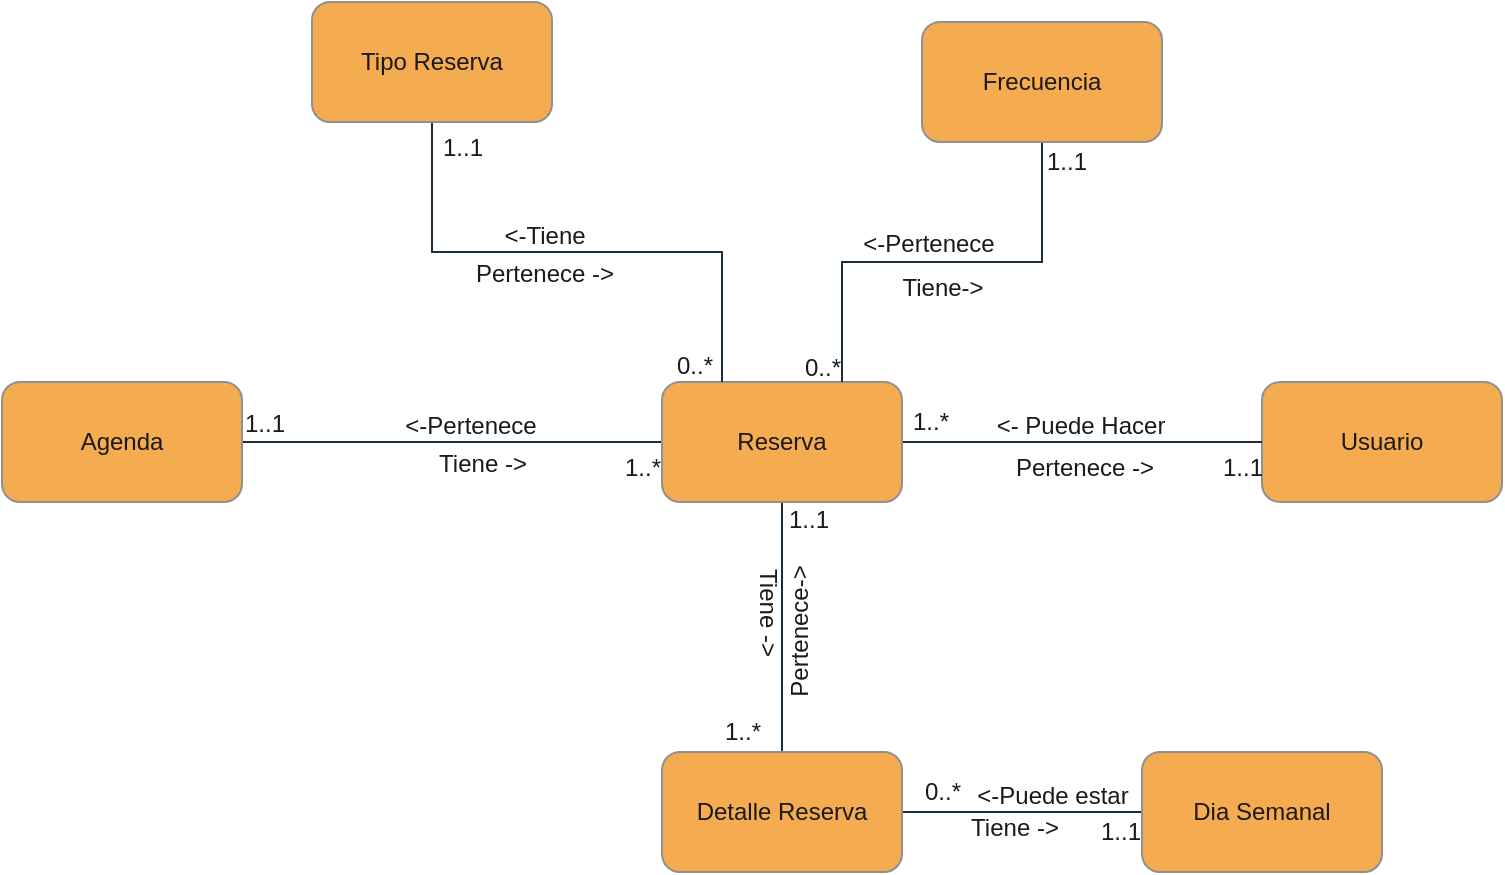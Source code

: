 <mxfile version="22.0.8" type="device">
  <diagram name="Página-1" id="t7sJVasM6qwcxVqe-jv-">
    <mxGraphModel dx="1009" dy="591" grid="1" gridSize="10" guides="1" tooltips="1" connect="1" arrows="1" fold="1" page="1" pageScale="1" pageWidth="827" pageHeight="1169" math="0" shadow="0">
      <root>
        <mxCell id="0" />
        <mxCell id="1" parent="0" />
        <mxCell id="5NeaIleaxzx8-F8boX7z-13" style="edgeStyle=orthogonalEdgeStyle;rounded=0;orthogonalLoop=1;jettySize=auto;html=1;exitX=1;exitY=0.5;exitDx=0;exitDy=0;entryX=0;entryY=0.5;entryDx=0;entryDy=0;endArrow=none;endFill=0;labelBackgroundColor=none;fontColor=default;strokeColor=#182E3E;" edge="1" parent="1" source="5NeaIleaxzx8-F8boX7z-1" target="5NeaIleaxzx8-F8boX7z-3">
          <mxGeometry relative="1" as="geometry" />
        </mxCell>
        <mxCell id="5NeaIleaxzx8-F8boX7z-1" value="Agenda" style="rounded=1;whiteSpace=wrap;html=1;labelBackgroundColor=none;fillColor=#F5AB50;strokeColor=#909090;fontColor=#1A1A1A;" vertex="1" parent="1">
          <mxGeometry x="170" y="340" width="120" height="60" as="geometry" />
        </mxCell>
        <mxCell id="5NeaIleaxzx8-F8boX7z-2" value="Usuario" style="rounded=1;whiteSpace=wrap;html=1;labelBackgroundColor=none;fillColor=#F5AB50;strokeColor=#909090;fontColor=#1A1A1A;" vertex="1" parent="1">
          <mxGeometry x="800" y="340" width="120" height="60" as="geometry" />
        </mxCell>
        <mxCell id="5NeaIleaxzx8-F8boX7z-8" style="edgeStyle=orthogonalEdgeStyle;rounded=0;orthogonalLoop=1;jettySize=auto;html=1;exitX=1;exitY=0.5;exitDx=0;exitDy=0;endArrow=none;endFill=0;labelBackgroundColor=none;fontColor=default;strokeColor=#182E3E;" edge="1" parent="1" source="5NeaIleaxzx8-F8boX7z-3" target="5NeaIleaxzx8-F8boX7z-2">
          <mxGeometry relative="1" as="geometry" />
        </mxCell>
        <mxCell id="5NeaIleaxzx8-F8boX7z-35" style="edgeStyle=orthogonalEdgeStyle;rounded=0;orthogonalLoop=1;jettySize=auto;html=1;exitX=0.5;exitY=1;exitDx=0;exitDy=0;entryX=0.5;entryY=0;entryDx=0;entryDy=0;endArrow=none;endFill=0;labelBackgroundColor=none;fontColor=default;strokeColor=#182E3E;" edge="1" parent="1" source="5NeaIleaxzx8-F8boX7z-3" target="5NeaIleaxzx8-F8boX7z-6">
          <mxGeometry relative="1" as="geometry" />
        </mxCell>
        <mxCell id="5NeaIleaxzx8-F8boX7z-3" value="Reserva" style="rounded=1;whiteSpace=wrap;html=1;labelBackgroundColor=none;fillColor=#F5AB50;strokeColor=#909090;fontColor=#1A1A1A;" vertex="1" parent="1">
          <mxGeometry x="500" y="340" width="120" height="60" as="geometry" />
        </mxCell>
        <mxCell id="5NeaIleaxzx8-F8boX7z-18" style="edgeStyle=orthogonalEdgeStyle;rounded=0;orthogonalLoop=1;jettySize=auto;html=1;exitX=0.5;exitY=1;exitDx=0;exitDy=0;entryX=0.25;entryY=0;entryDx=0;entryDy=0;endArrow=none;endFill=0;labelBackgroundColor=none;fontColor=default;strokeColor=#182E3E;" edge="1" parent="1" source="5NeaIleaxzx8-F8boX7z-4" target="5NeaIleaxzx8-F8boX7z-3">
          <mxGeometry relative="1" as="geometry" />
        </mxCell>
        <mxCell id="5NeaIleaxzx8-F8boX7z-4" value="Tipo Reserva" style="rounded=1;whiteSpace=wrap;html=1;labelBackgroundColor=none;fillColor=#F5AB50;strokeColor=#909090;fontColor=#1A1A1A;" vertex="1" parent="1">
          <mxGeometry x="325" y="150" width="120" height="60" as="geometry" />
        </mxCell>
        <mxCell id="5NeaIleaxzx8-F8boX7z-23" style="edgeStyle=orthogonalEdgeStyle;rounded=0;orthogonalLoop=1;jettySize=auto;html=1;exitX=0.5;exitY=1;exitDx=0;exitDy=0;entryX=0.75;entryY=0;entryDx=0;entryDy=0;endArrow=none;endFill=0;labelBackgroundColor=none;fontColor=default;strokeColor=#182E3E;" edge="1" parent="1" source="5NeaIleaxzx8-F8boX7z-5" target="5NeaIleaxzx8-F8boX7z-3">
          <mxGeometry relative="1" as="geometry" />
        </mxCell>
        <mxCell id="5NeaIleaxzx8-F8boX7z-5" value="Frecuencia" style="rounded=1;whiteSpace=wrap;html=1;labelBackgroundColor=none;fillColor=#F5AB50;strokeColor=#909090;fontColor=#1A1A1A;" vertex="1" parent="1">
          <mxGeometry x="630" y="160" width="120" height="60" as="geometry" />
        </mxCell>
        <mxCell id="5NeaIleaxzx8-F8boX7z-30" style="edgeStyle=orthogonalEdgeStyle;rounded=0;orthogonalLoop=1;jettySize=auto;html=1;exitX=1;exitY=0.5;exitDx=0;exitDy=0;endArrow=none;endFill=0;labelBackgroundColor=none;fontColor=default;strokeColor=#182E3E;" edge="1" parent="1" source="5NeaIleaxzx8-F8boX7z-6" target="5NeaIleaxzx8-F8boX7z-7">
          <mxGeometry relative="1" as="geometry" />
        </mxCell>
        <mxCell id="5NeaIleaxzx8-F8boX7z-6" value="Detalle Reserva" style="rounded=1;whiteSpace=wrap;html=1;labelBackgroundColor=none;fillColor=#F5AB50;strokeColor=#909090;fontColor=#1A1A1A;" vertex="1" parent="1">
          <mxGeometry x="500" y="525" width="120" height="60" as="geometry" />
        </mxCell>
        <mxCell id="5NeaIleaxzx8-F8boX7z-7" value="Dia Semanal" style="rounded=1;whiteSpace=wrap;html=1;labelBackgroundColor=none;fillColor=#F5AB50;strokeColor=#909090;fontColor=#1A1A1A;" vertex="1" parent="1">
          <mxGeometry x="740" y="525" width="120" height="60" as="geometry" />
        </mxCell>
        <mxCell id="5NeaIleaxzx8-F8boX7z-9" value="&lt;span style=&quot;text-wrap: nowrap;&quot;&gt;Pertenece -&amp;gt;&lt;br&gt;&lt;/span&gt;" style="text;html=1;align=center;verticalAlign=middle;resizable=0;points=[];autosize=1;strokeColor=none;fillColor=none;labelBackgroundColor=none;fontColor=#1A1A1A;" vertex="1" parent="1">
          <mxGeometry x="666" y="368" width="90" height="30" as="geometry" />
        </mxCell>
        <mxCell id="5NeaIleaxzx8-F8boX7z-10" value="1..1" style="text;html=1;align=center;verticalAlign=middle;resizable=0;points=[];autosize=1;strokeColor=none;fillColor=none;labelBackgroundColor=none;fontColor=#1A1A1A;" vertex="1" parent="1">
          <mxGeometry x="770" y="368" width="40" height="30" as="geometry" />
        </mxCell>
        <mxCell id="5NeaIleaxzx8-F8boX7z-11" value="&amp;lt;- Puede Hacer" style="text;html=1;align=center;verticalAlign=middle;resizable=0;points=[];autosize=1;strokeColor=none;fillColor=none;labelBackgroundColor=none;fontColor=#1A1A1A;" vertex="1" parent="1">
          <mxGeometry x="654" y="347" width="110" height="30" as="geometry" />
        </mxCell>
        <mxCell id="5NeaIleaxzx8-F8boX7z-12" value="1..*" style="text;html=1;align=center;verticalAlign=middle;resizable=0;points=[];autosize=1;strokeColor=none;fillColor=none;labelBackgroundColor=none;fontColor=#1A1A1A;" vertex="1" parent="1">
          <mxGeometry x="614" y="345" width="40" height="30" as="geometry" />
        </mxCell>
        <mxCell id="5NeaIleaxzx8-F8boX7z-14" value="Tiene -&amp;gt;" style="text;html=1;align=center;verticalAlign=middle;resizable=0;points=[];autosize=1;strokeColor=none;fillColor=none;labelBackgroundColor=none;fontColor=#1A1A1A;" vertex="1" parent="1">
          <mxGeometry x="375" y="366" width="70" height="30" as="geometry" />
        </mxCell>
        <mxCell id="5NeaIleaxzx8-F8boX7z-15" value="1..*" style="text;html=1;align=center;verticalAlign=middle;resizable=0;points=[];autosize=1;strokeColor=none;fillColor=none;labelBackgroundColor=none;fontColor=#1A1A1A;" vertex="1" parent="1">
          <mxGeometry x="470" y="368" width="40" height="30" as="geometry" />
        </mxCell>
        <mxCell id="5NeaIleaxzx8-F8boX7z-16" value="&amp;lt;-Pertenece" style="text;html=1;align=center;verticalAlign=middle;resizable=0;points=[];autosize=1;strokeColor=none;fillColor=none;labelBackgroundColor=none;fontColor=#1A1A1A;" vertex="1" parent="1">
          <mxGeometry x="359" y="347" width="90" height="30" as="geometry" />
        </mxCell>
        <mxCell id="5NeaIleaxzx8-F8boX7z-17" value="1..1" style="text;html=1;align=center;verticalAlign=middle;resizable=0;points=[];autosize=1;strokeColor=none;fillColor=none;labelBackgroundColor=none;fontColor=#1A1A1A;" vertex="1" parent="1">
          <mxGeometry x="281" y="346" width="40" height="30" as="geometry" />
        </mxCell>
        <mxCell id="5NeaIleaxzx8-F8boX7z-19" value="Pertenece -&amp;gt;" style="text;html=1;align=center;verticalAlign=middle;resizable=0;points=[];autosize=1;strokeColor=none;fillColor=none;labelBackgroundColor=none;fontColor=#1A1A1A;" vertex="1" parent="1">
          <mxGeometry x="396" y="271" width="90" height="30" as="geometry" />
        </mxCell>
        <mxCell id="5NeaIleaxzx8-F8boX7z-20" value="0..*" style="text;html=1;align=center;verticalAlign=middle;resizable=0;points=[];autosize=1;strokeColor=none;fillColor=none;labelBackgroundColor=none;fontColor=#1A1A1A;" vertex="1" parent="1">
          <mxGeometry x="496" y="317" width="40" height="30" as="geometry" />
        </mxCell>
        <mxCell id="5NeaIleaxzx8-F8boX7z-21" value="&amp;lt;-Tiene" style="text;html=1;align=center;verticalAlign=middle;resizable=0;points=[];autosize=1;strokeColor=none;fillColor=none;labelBackgroundColor=none;fontColor=#1A1A1A;" vertex="1" parent="1">
          <mxGeometry x="411" y="252" width="60" height="30" as="geometry" />
        </mxCell>
        <mxCell id="5NeaIleaxzx8-F8boX7z-22" value="1..1" style="text;html=1;align=center;verticalAlign=middle;resizable=0;points=[];autosize=1;strokeColor=none;fillColor=none;labelBackgroundColor=none;fontColor=#1A1A1A;" vertex="1" parent="1">
          <mxGeometry x="380" y="208" width="40" height="30" as="geometry" />
        </mxCell>
        <mxCell id="5NeaIleaxzx8-F8boX7z-24" value="Tiene-&amp;gt;" style="text;html=1;align=center;verticalAlign=middle;resizable=0;points=[];autosize=1;strokeColor=none;fillColor=none;labelBackgroundColor=none;fontColor=#1A1A1A;" vertex="1" parent="1">
          <mxGeometry x="610" y="278" width="60" height="30" as="geometry" />
        </mxCell>
        <mxCell id="5NeaIleaxzx8-F8boX7z-26" value="1..1" style="text;html=1;align=center;verticalAlign=middle;resizable=0;points=[];autosize=1;strokeColor=none;fillColor=none;labelBackgroundColor=none;fontColor=#1A1A1A;" vertex="1" parent="1">
          <mxGeometry x="682" y="215" width="40" height="30" as="geometry" />
        </mxCell>
        <mxCell id="5NeaIleaxzx8-F8boX7z-27" value="&amp;lt;-Pertenece" style="text;html=1;align=center;verticalAlign=middle;resizable=0;points=[];autosize=1;strokeColor=none;fillColor=none;labelBackgroundColor=none;fontColor=#1A1A1A;" vertex="1" parent="1">
          <mxGeometry x="588" y="256" width="90" height="30" as="geometry" />
        </mxCell>
        <mxCell id="5NeaIleaxzx8-F8boX7z-28" value="0..*" style="text;html=1;align=center;verticalAlign=middle;resizable=0;points=[];autosize=1;strokeColor=none;fillColor=none;labelBackgroundColor=none;fontColor=#1A1A1A;" vertex="1" parent="1">
          <mxGeometry x="560" y="318" width="40" height="30" as="geometry" />
        </mxCell>
        <mxCell id="5NeaIleaxzx8-F8boX7z-31" value="Tiene -&amp;gt;" style="text;html=1;align=center;verticalAlign=middle;resizable=0;points=[];autosize=1;strokeColor=none;fillColor=none;labelBackgroundColor=none;fontColor=#1A1A1A;" vertex="1" parent="1">
          <mxGeometry x="641" y="548" width="70" height="30" as="geometry" />
        </mxCell>
        <mxCell id="5NeaIleaxzx8-F8boX7z-32" value="1..1" style="text;html=1;align=center;verticalAlign=middle;resizable=0;points=[];autosize=1;strokeColor=none;fillColor=none;labelBackgroundColor=none;fontColor=#1A1A1A;" vertex="1" parent="1">
          <mxGeometry x="709" y="550" width="40" height="30" as="geometry" />
        </mxCell>
        <mxCell id="5NeaIleaxzx8-F8boX7z-33" value="&amp;lt;-Puede estar" style="text;html=1;align=center;verticalAlign=middle;resizable=0;points=[];autosize=1;strokeColor=none;fillColor=none;labelBackgroundColor=none;fontColor=#1A1A1A;" vertex="1" parent="1">
          <mxGeometry x="645" y="532" width="100" height="30" as="geometry" />
        </mxCell>
        <mxCell id="5NeaIleaxzx8-F8boX7z-34" value="0..*" style="text;html=1;align=center;verticalAlign=middle;resizable=0;points=[];autosize=1;strokeColor=none;fillColor=none;labelBackgroundColor=none;fontColor=#1A1A1A;" vertex="1" parent="1">
          <mxGeometry x="620" y="530" width="40" height="30" as="geometry" />
        </mxCell>
        <mxCell id="5NeaIleaxzx8-F8boX7z-36" value="Pertenece-&amp;gt;" style="text;html=1;align=center;verticalAlign=middle;resizable=0;points=[];autosize=1;strokeColor=none;fillColor=none;rotation=-90;labelBackgroundColor=none;fontColor=#1A1A1A;" vertex="1" parent="1">
          <mxGeometry x="524" y="450" width="90" height="30" as="geometry" />
        </mxCell>
        <mxCell id="5NeaIleaxzx8-F8boX7z-37" value="Tiene -&amp;gt;" style="text;html=1;align=center;verticalAlign=middle;resizable=0;points=[];autosize=1;strokeColor=none;fillColor=none;rotation=90;labelBackgroundColor=none;fontColor=#1A1A1A;" vertex="1" parent="1">
          <mxGeometry x="518" y="440" width="70" height="30" as="geometry" />
        </mxCell>
        <mxCell id="5NeaIleaxzx8-F8boX7z-38" value="1..*" style="text;html=1;align=center;verticalAlign=middle;resizable=0;points=[];autosize=1;strokeColor=none;fillColor=none;labelBackgroundColor=none;fontColor=#1A1A1A;" vertex="1" parent="1">
          <mxGeometry x="520" y="500" width="40" height="30" as="geometry" />
        </mxCell>
        <mxCell id="5NeaIleaxzx8-F8boX7z-39" value="1..1" style="text;html=1;align=center;verticalAlign=middle;resizable=0;points=[];autosize=1;strokeColor=none;fillColor=none;labelBackgroundColor=none;fontColor=#1A1A1A;" vertex="1" parent="1">
          <mxGeometry x="553" y="394" width="40" height="30" as="geometry" />
        </mxCell>
      </root>
    </mxGraphModel>
  </diagram>
</mxfile>
